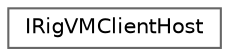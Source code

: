 digraph "Graphical Class Hierarchy"
{
 // INTERACTIVE_SVG=YES
 // LATEX_PDF_SIZE
  bgcolor="transparent";
  edge [fontname=Helvetica,fontsize=10,labelfontname=Helvetica,labelfontsize=10];
  node [fontname=Helvetica,fontsize=10,shape=box,height=0.2,width=0.4];
  rankdir="LR";
  Node0 [id="Node000000",label="IRigVMClientHost",height=0.2,width=0.4,color="grey40", fillcolor="white", style="filled",URL="$d2/d3f/classIRigVMClientHost.html",tooltip=" "];
}
